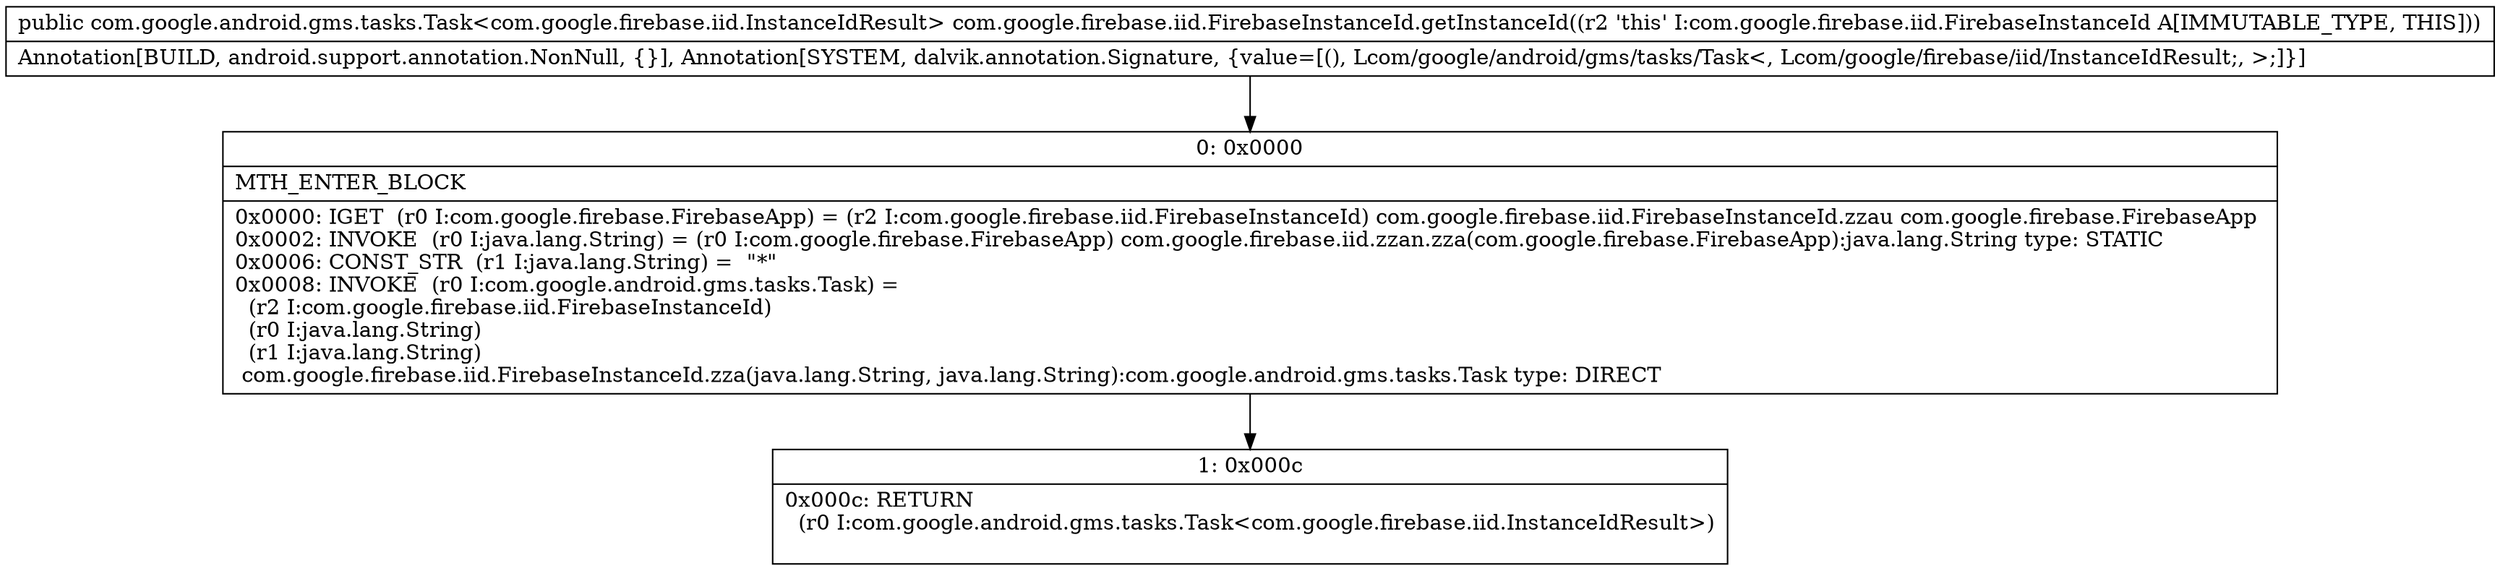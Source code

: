 digraph "CFG forcom.google.firebase.iid.FirebaseInstanceId.getInstanceId()Lcom\/google\/android\/gms\/tasks\/Task;" {
Node_0 [shape=record,label="{0\:\ 0x0000|MTH_ENTER_BLOCK\l|0x0000: IGET  (r0 I:com.google.firebase.FirebaseApp) = (r2 I:com.google.firebase.iid.FirebaseInstanceId) com.google.firebase.iid.FirebaseInstanceId.zzau com.google.firebase.FirebaseApp \l0x0002: INVOKE  (r0 I:java.lang.String) = (r0 I:com.google.firebase.FirebaseApp) com.google.firebase.iid.zzan.zza(com.google.firebase.FirebaseApp):java.lang.String type: STATIC \l0x0006: CONST_STR  (r1 I:java.lang.String) =  \"*\" \l0x0008: INVOKE  (r0 I:com.google.android.gms.tasks.Task) = \l  (r2 I:com.google.firebase.iid.FirebaseInstanceId)\l  (r0 I:java.lang.String)\l  (r1 I:java.lang.String)\l com.google.firebase.iid.FirebaseInstanceId.zza(java.lang.String, java.lang.String):com.google.android.gms.tasks.Task type: DIRECT \l}"];
Node_1 [shape=record,label="{1\:\ 0x000c|0x000c: RETURN  \l  (r0 I:com.google.android.gms.tasks.Task\<com.google.firebase.iid.InstanceIdResult\>)\l \l}"];
MethodNode[shape=record,label="{public com.google.android.gms.tasks.Task\<com.google.firebase.iid.InstanceIdResult\> com.google.firebase.iid.FirebaseInstanceId.getInstanceId((r2 'this' I:com.google.firebase.iid.FirebaseInstanceId A[IMMUTABLE_TYPE, THIS]))  | Annotation[BUILD, android.support.annotation.NonNull, \{\}], Annotation[SYSTEM, dalvik.annotation.Signature, \{value=[(), Lcom\/google\/android\/gms\/tasks\/Task\<, Lcom\/google\/firebase\/iid\/InstanceIdResult;, \>;]\}]\l}"];
MethodNode -> Node_0;
Node_0 -> Node_1;
}

